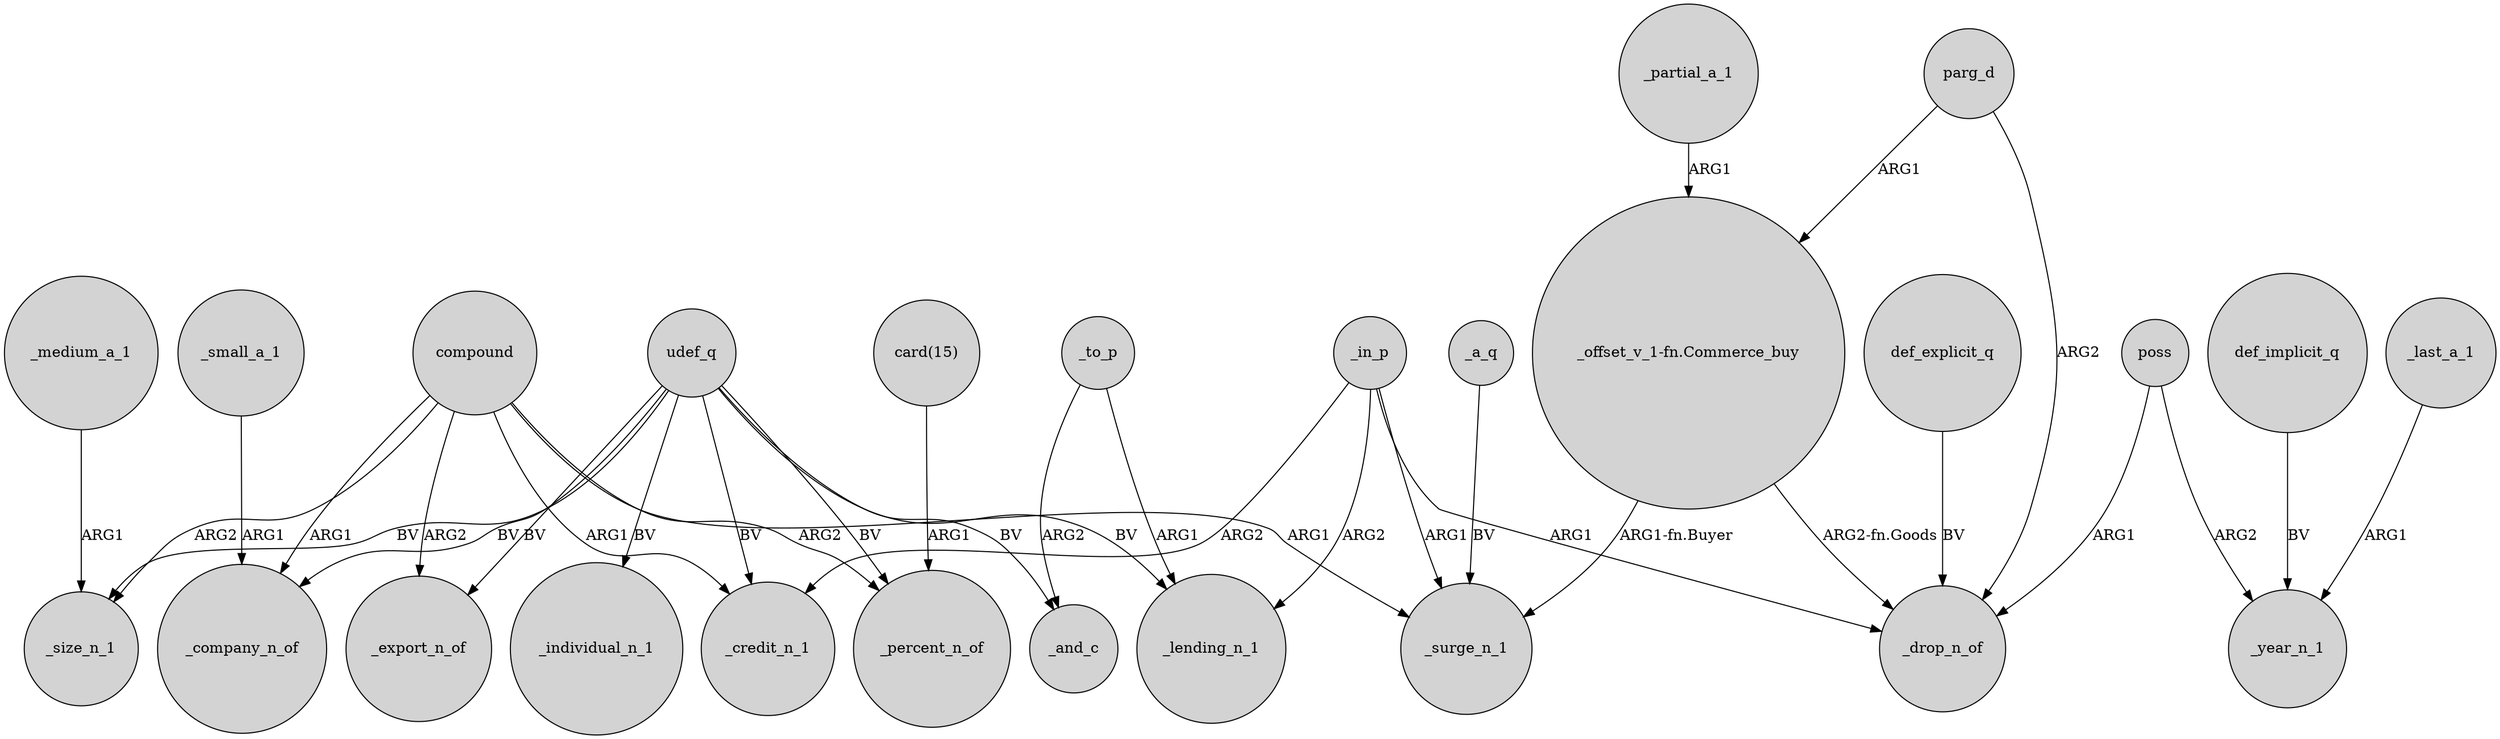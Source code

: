 digraph {
	node [shape=circle style=filled]
	parg_d -> "_offset_v_1-fn.Commerce_buy" [label=ARG1]
	"_offset_v_1-fn.Commerce_buy" -> _surge_n_1 [label="ARG1-fn.Buyer"]
	udef_q -> _size_n_1 [label=BV]
	parg_d -> _drop_n_of [label=ARG2]
	_small_a_1 -> _company_n_of [label=ARG1]
	def_implicit_q -> _year_n_1 [label=BV]
	poss -> _year_n_1 [label=ARG2]
	udef_q -> _export_n_of [label=BV]
	compound -> _company_n_of [label=ARG1]
	compound -> _size_n_1 [label=ARG2]
	_medium_a_1 -> _size_n_1 [label=ARG1]
	udef_q -> _and_c [label=BV]
	_in_p -> _credit_n_1 [label=ARG2]
	_a_q -> _surge_n_1 [label=BV]
	udef_q -> _individual_n_1 [label=BV]
	udef_q -> _percent_n_of [label=BV]
	_to_p -> _and_c [label=ARG2]
	compound -> _credit_n_1 [label=ARG1]
	_to_p -> _lending_n_1 [label=ARG1]
	_in_p -> _surge_n_1 [label=ARG1]
	compound -> _percent_n_of [label=ARG2]
	_last_a_1 -> _year_n_1 [label=ARG1]
	udef_q -> _company_n_of [label=BV]
	_in_p -> _lending_n_1 [label=ARG2]
	"_offset_v_1-fn.Commerce_buy" -> _drop_n_of [label="ARG2-fn.Goods"]
	poss -> _drop_n_of [label=ARG1]
	"card(15)" -> _percent_n_of [label=ARG1]
	udef_q -> _credit_n_1 [label=BV]
	compound -> _surge_n_1 [label=ARG1]
	_in_p -> _drop_n_of [label=ARG1]
	_partial_a_1 -> "_offset_v_1-fn.Commerce_buy" [label=ARG1]
	udef_q -> _lending_n_1 [label=BV]
	compound -> _export_n_of [label=ARG2]
	def_explicit_q -> _drop_n_of [label=BV]
}
